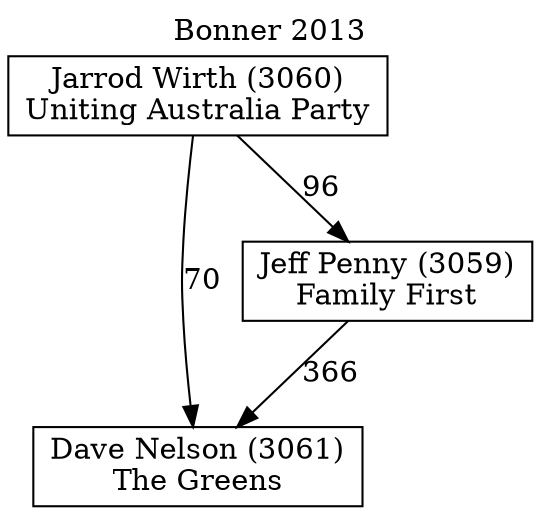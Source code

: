 // House preference flow
digraph "Dave Nelson (3061)_Bonner_2013" {
	graph [label="Bonner 2013" labelloc=t mclimit=10]
	node [shape=box]
	"Dave Nelson (3061)" [label="Dave Nelson (3061)
The Greens"]
	"Jarrod Wirth (3060)" [label="Jarrod Wirth (3060)
Uniting Australia Party"]
	"Jeff Penny (3059)" [label="Jeff Penny (3059)
Family First"]
	"Jarrod Wirth (3060)" -> "Dave Nelson (3061)" [label=70]
	"Jarrod Wirth (3060)" -> "Jeff Penny (3059)" [label=96]
	"Jeff Penny (3059)" -> "Dave Nelson (3061)" [label=366]
}
